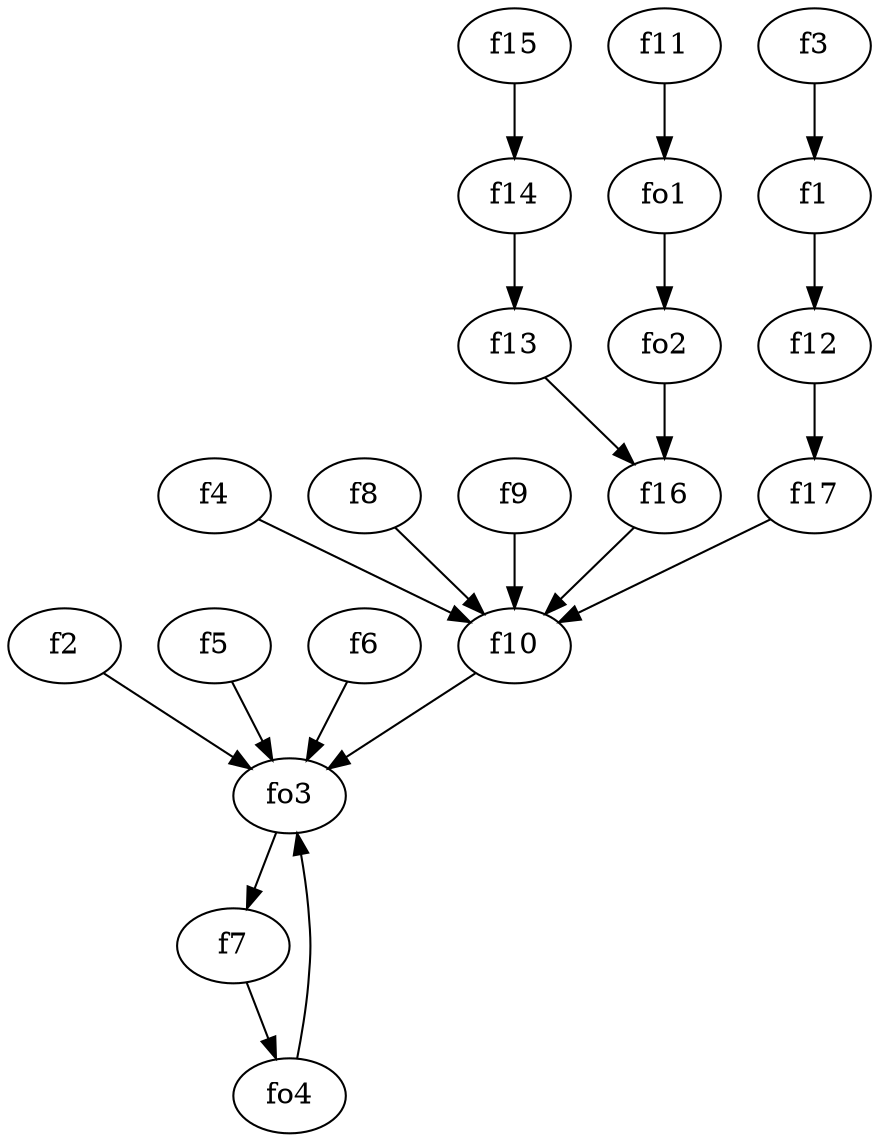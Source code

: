 strict digraph  {
f1;
f2;
f3;
f4;
f5;
f6;
f7;
f8;
f9;
f10;
f11;
f12;
f13;
f14;
f15;
f16;
f17;
fo1;
fo2;
fo3;
fo4;
f1 -> f12  [weight=2];
f2 -> fo3  [weight=2];
f3 -> f1  [weight=2];
f4 -> f10  [weight=2];
f5 -> fo3  [weight=2];
f6 -> fo3  [weight=2];
f7 -> fo4  [weight=2];
f8 -> f10  [weight=2];
f9 -> f10  [weight=2];
f10 -> fo3  [weight=2];
f11 -> fo1  [weight=2];
f12 -> f17  [weight=2];
f13 -> f16  [weight=2];
f14 -> f13  [weight=2];
f15 -> f14  [weight=2];
f16 -> f10  [weight=2];
f17 -> f10  [weight=2];
fo1 -> fo2  [weight=2];
fo2 -> f16  [weight=2];
fo3 -> f7  [weight=2];
fo4 -> fo3  [weight=2];
}

